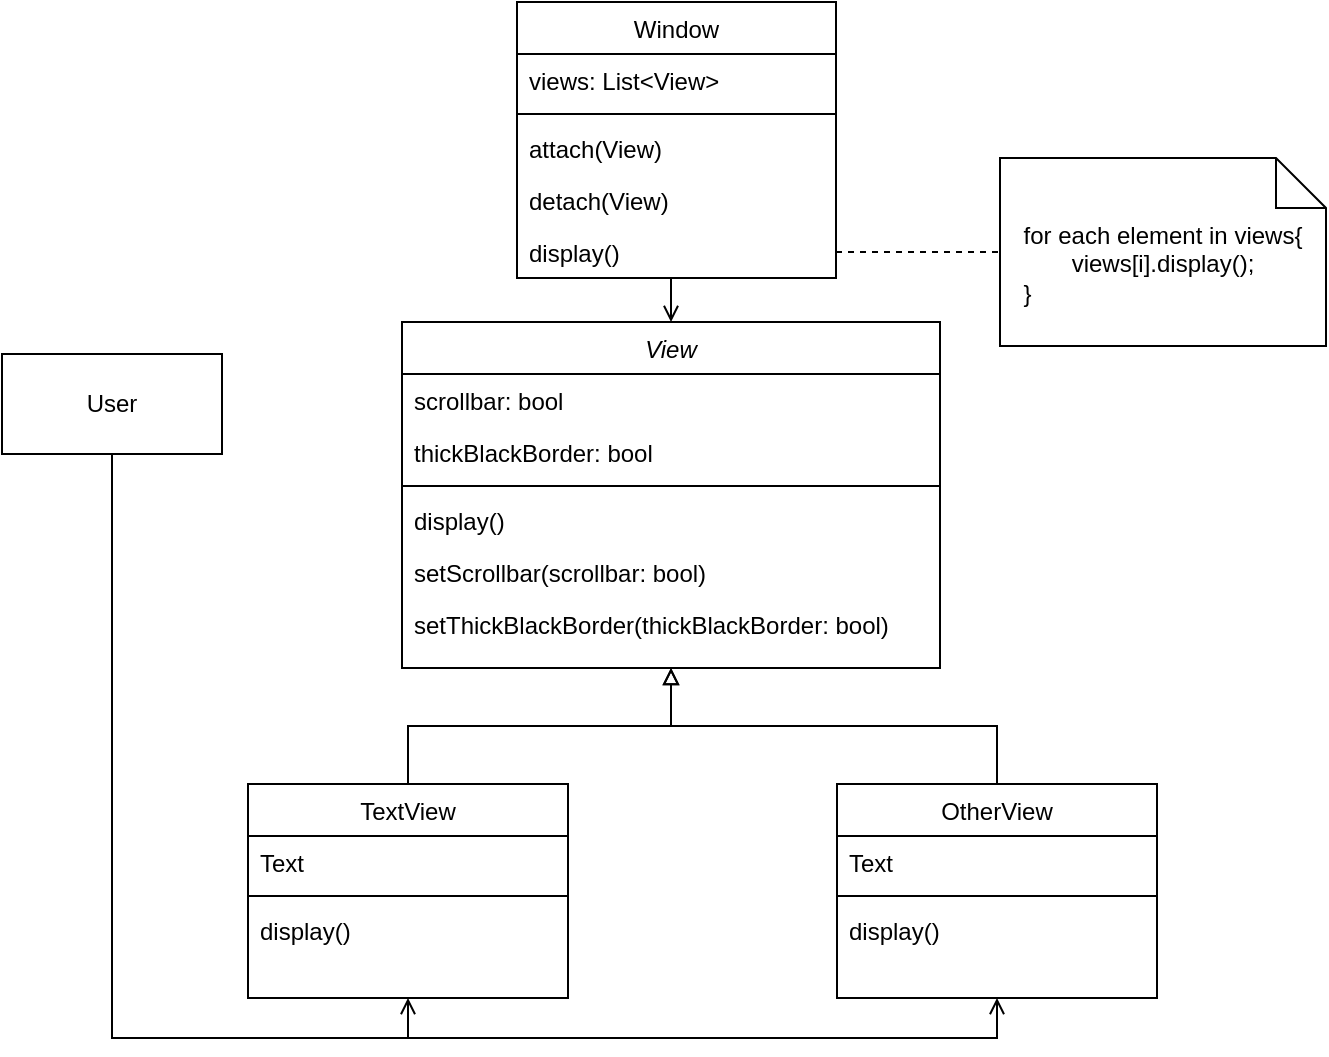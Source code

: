<mxfile version="21.2.3" type="github">
  <diagram id="C5RBs43oDa-KdzZeNtuy" name="Page-1">
    <mxGraphModel dx="1050" dy="582" grid="0" gridSize="10" guides="1" tooltips="1" connect="1" arrows="1" fold="1" page="1" pageScale="1" pageWidth="827" pageHeight="1169" math="0" shadow="0">
      <root>
        <mxCell id="WIyWlLk6GJQsqaUBKTNV-0" />
        <mxCell id="WIyWlLk6GJQsqaUBKTNV-1" parent="WIyWlLk6GJQsqaUBKTNV-0" />
        <mxCell id="Nr7kIT6_98lTkHRtGs4z-55" style="edgeStyle=orthogonalEdgeStyle;rounded=0;orthogonalLoop=1;jettySize=auto;html=1;exitX=0.5;exitY=0;exitDx=0;exitDy=0;entryX=0.5;entryY=1;entryDx=0;entryDy=0;endArrow=block;endFill=0;" edge="1" parent="WIyWlLk6GJQsqaUBKTNV-1" source="zkfFHV4jXpPFQw0GAbJ--0" target="Nr7kIT6_98lTkHRtGs4z-47">
          <mxGeometry relative="1" as="geometry" />
        </mxCell>
        <mxCell id="zkfFHV4jXpPFQw0GAbJ--0" value="TextView" style="swimlane;fontStyle=0;align=center;verticalAlign=top;childLayout=stackLayout;horizontal=1;startSize=26;horizontalStack=0;resizeParent=1;resizeLast=0;collapsible=1;marginBottom=0;rounded=0;shadow=0;strokeWidth=1;" parent="WIyWlLk6GJQsqaUBKTNV-1" vertex="1">
          <mxGeometry x="146" y="459" width="160" height="107" as="geometry">
            <mxRectangle x="146" y="459" width="160" height="26" as="alternateBounds" />
          </mxGeometry>
        </mxCell>
        <mxCell id="zkfFHV4jXpPFQw0GAbJ--1" value="Text" style="text;align=left;verticalAlign=top;spacingLeft=4;spacingRight=4;overflow=hidden;rotatable=0;points=[[0,0.5],[1,0.5]];portConstraint=eastwest;" parent="zkfFHV4jXpPFQw0GAbJ--0" vertex="1">
          <mxGeometry y="26" width="160" height="26" as="geometry" />
        </mxCell>
        <mxCell id="zkfFHV4jXpPFQw0GAbJ--4" value="" style="line;html=1;strokeWidth=1;align=left;verticalAlign=middle;spacingTop=-1;spacingLeft=3;spacingRight=3;rotatable=0;labelPosition=right;points=[];portConstraint=eastwest;" parent="zkfFHV4jXpPFQw0GAbJ--0" vertex="1">
          <mxGeometry y="52" width="160" height="8" as="geometry" />
        </mxCell>
        <mxCell id="zkfFHV4jXpPFQw0GAbJ--5" value="display()" style="text;align=left;verticalAlign=top;spacingLeft=4;spacingRight=4;overflow=hidden;rotatable=0;points=[[0,0.5],[1,0.5]];portConstraint=eastwest;" parent="zkfFHV4jXpPFQw0GAbJ--0" vertex="1">
          <mxGeometry y="60" width="160" height="26" as="geometry" />
        </mxCell>
        <mxCell id="Nr7kIT6_98lTkHRtGs4z-57" style="edgeStyle=orthogonalEdgeStyle;rounded=0;orthogonalLoop=1;jettySize=auto;html=1;exitX=0.5;exitY=1;exitDx=0;exitDy=0;entryX=0.5;entryY=0;entryDx=0;entryDy=0;endArrow=open;endFill=0;" edge="1" parent="WIyWlLk6GJQsqaUBKTNV-1" source="Nr7kIT6_98lTkHRtGs4z-5" target="Nr7kIT6_98lTkHRtGs4z-47">
          <mxGeometry relative="1" as="geometry" />
        </mxCell>
        <mxCell id="Nr7kIT6_98lTkHRtGs4z-5" value="Window" style="swimlane;fontStyle=0;align=center;verticalAlign=top;childLayout=stackLayout;horizontal=1;startSize=26;horizontalStack=0;resizeParent=1;resizeLast=0;collapsible=1;marginBottom=0;rounded=0;shadow=0;strokeWidth=1;" vertex="1" parent="WIyWlLk6GJQsqaUBKTNV-1">
          <mxGeometry x="280.5" y="68" width="159.5" height="138" as="geometry">
            <mxRectangle x="154" y="67" width="160" height="26" as="alternateBounds" />
          </mxGeometry>
        </mxCell>
        <mxCell id="Nr7kIT6_98lTkHRtGs4z-6" value="views: List&lt;View&gt;" style="text;align=left;verticalAlign=top;spacingLeft=4;spacingRight=4;overflow=hidden;rotatable=0;points=[[0,0.5],[1,0.5]];portConstraint=eastwest;" vertex="1" parent="Nr7kIT6_98lTkHRtGs4z-5">
          <mxGeometry y="26" width="159.5" height="26" as="geometry" />
        </mxCell>
        <mxCell id="Nr7kIT6_98lTkHRtGs4z-63" value="" style="line;html=1;strokeWidth=1;align=left;verticalAlign=middle;spacingTop=-1;spacingLeft=3;spacingRight=3;rotatable=0;labelPosition=right;points=[];portConstraint=eastwest;" vertex="1" parent="Nr7kIT6_98lTkHRtGs4z-5">
          <mxGeometry y="52" width="159.5" height="8" as="geometry" />
        </mxCell>
        <mxCell id="Nr7kIT6_98lTkHRtGs4z-62" value="attach(View)" style="text;align=left;verticalAlign=top;spacingLeft=4;spacingRight=4;overflow=hidden;rotatable=0;points=[[0,0.5],[1,0.5]];portConstraint=eastwest;" vertex="1" parent="Nr7kIT6_98lTkHRtGs4z-5">
          <mxGeometry y="60" width="159.5" height="26" as="geometry" />
        </mxCell>
        <mxCell id="Nr7kIT6_98lTkHRtGs4z-64" value="detach(View)" style="text;align=left;verticalAlign=top;spacingLeft=4;spacingRight=4;overflow=hidden;rotatable=0;points=[[0,0.5],[1,0.5]];portConstraint=eastwest;" vertex="1" parent="Nr7kIT6_98lTkHRtGs4z-5">
          <mxGeometry y="86" width="159.5" height="26" as="geometry" />
        </mxCell>
        <mxCell id="Nr7kIT6_98lTkHRtGs4z-65" value="display()" style="text;align=left;verticalAlign=top;spacingLeft=4;spacingRight=4;overflow=hidden;rotatable=0;points=[[0,0.5],[1,0.5]];portConstraint=eastwest;" vertex="1" parent="Nr7kIT6_98lTkHRtGs4z-5">
          <mxGeometry y="112" width="159.5" height="26" as="geometry" />
        </mxCell>
        <mxCell id="Nr7kIT6_98lTkHRtGs4z-56" style="edgeStyle=orthogonalEdgeStyle;rounded=0;orthogonalLoop=1;jettySize=auto;html=1;exitX=0.5;exitY=0;exitDx=0;exitDy=0;entryX=0.5;entryY=1;entryDx=0;entryDy=0;endArrow=block;endFill=0;" edge="1" parent="WIyWlLk6GJQsqaUBKTNV-1" source="Nr7kIT6_98lTkHRtGs4z-14" target="Nr7kIT6_98lTkHRtGs4z-47">
          <mxGeometry relative="1" as="geometry" />
        </mxCell>
        <mxCell id="Nr7kIT6_98lTkHRtGs4z-14" value="OtherView" style="swimlane;fontStyle=0;align=center;verticalAlign=top;childLayout=stackLayout;horizontal=1;startSize=26;horizontalStack=0;resizeParent=1;resizeLast=0;collapsible=1;marginBottom=0;rounded=0;shadow=0;strokeWidth=1;" vertex="1" parent="WIyWlLk6GJQsqaUBKTNV-1">
          <mxGeometry x="440.5" y="459" width="160" height="107" as="geometry">
            <mxRectangle x="440.5" y="459" width="160" height="26" as="alternateBounds" />
          </mxGeometry>
        </mxCell>
        <mxCell id="Nr7kIT6_98lTkHRtGs4z-15" value="Text" style="text;align=left;verticalAlign=top;spacingLeft=4;spacingRight=4;overflow=hidden;rotatable=0;points=[[0,0.5],[1,0.5]];portConstraint=eastwest;" vertex="1" parent="Nr7kIT6_98lTkHRtGs4z-14">
          <mxGeometry y="26" width="160" height="26" as="geometry" />
        </mxCell>
        <mxCell id="Nr7kIT6_98lTkHRtGs4z-18" value="" style="line;html=1;strokeWidth=1;align=left;verticalAlign=middle;spacingTop=-1;spacingLeft=3;spacingRight=3;rotatable=0;labelPosition=right;points=[];portConstraint=eastwest;" vertex="1" parent="Nr7kIT6_98lTkHRtGs4z-14">
          <mxGeometry y="52" width="160" height="8" as="geometry" />
        </mxCell>
        <mxCell id="Nr7kIT6_98lTkHRtGs4z-19" value="display()" style="text;align=left;verticalAlign=top;spacingLeft=4;spacingRight=4;overflow=hidden;rotatable=0;points=[[0,0.5],[1,0.5]];portConstraint=eastwest;" vertex="1" parent="Nr7kIT6_98lTkHRtGs4z-14">
          <mxGeometry y="60" width="160" height="26" as="geometry" />
        </mxCell>
        <mxCell id="Nr7kIT6_98lTkHRtGs4z-47" value="View" style="swimlane;fontStyle=2;align=center;verticalAlign=top;childLayout=stackLayout;horizontal=1;startSize=26;horizontalStack=0;resizeParent=1;resizeLast=0;collapsible=1;marginBottom=0;rounded=0;shadow=0;strokeWidth=1;" vertex="1" parent="WIyWlLk6GJQsqaUBKTNV-1">
          <mxGeometry x="223" y="228" width="269" height="173" as="geometry">
            <mxRectangle x="496" y="61" width="160" height="26" as="alternateBounds" />
          </mxGeometry>
        </mxCell>
        <mxCell id="Nr7kIT6_98lTkHRtGs4z-49" value="scrollbar: bool" style="text;align=left;verticalAlign=top;spacingLeft=4;spacingRight=4;overflow=hidden;rotatable=0;points=[[0,0.5],[1,0.5]];portConstraint=eastwest;" vertex="1" parent="Nr7kIT6_98lTkHRtGs4z-47">
          <mxGeometry y="26" width="269" height="26" as="geometry" />
        </mxCell>
        <mxCell id="Nr7kIT6_98lTkHRtGs4z-50" value="thickBlackBorder: bool" style="text;align=left;verticalAlign=top;spacingLeft=4;spacingRight=4;overflow=hidden;rotatable=0;points=[[0,0.5],[1,0.5]];portConstraint=eastwest;" vertex="1" parent="Nr7kIT6_98lTkHRtGs4z-47">
          <mxGeometry y="52" width="269" height="26" as="geometry" />
        </mxCell>
        <mxCell id="Nr7kIT6_98lTkHRtGs4z-51" value="" style="line;html=1;strokeWidth=1;align=left;verticalAlign=middle;spacingTop=-1;spacingLeft=3;spacingRight=3;rotatable=0;labelPosition=right;points=[];portConstraint=eastwest;" vertex="1" parent="Nr7kIT6_98lTkHRtGs4z-47">
          <mxGeometry y="78" width="269" height="8" as="geometry" />
        </mxCell>
        <mxCell id="Nr7kIT6_98lTkHRtGs4z-52" value="display()" style="text;align=left;verticalAlign=top;spacingLeft=4;spacingRight=4;overflow=hidden;rotatable=0;points=[[0,0.5],[1,0.5]];portConstraint=eastwest;" vertex="1" parent="Nr7kIT6_98lTkHRtGs4z-47">
          <mxGeometry y="86" width="269" height="26" as="geometry" />
        </mxCell>
        <mxCell id="Nr7kIT6_98lTkHRtGs4z-53" value="setScrollbar(scrollbar: bool)" style="text;align=left;verticalAlign=top;spacingLeft=4;spacingRight=4;overflow=hidden;rotatable=0;points=[[0,0.5],[1,0.5]];portConstraint=eastwest;" vertex="1" parent="Nr7kIT6_98lTkHRtGs4z-47">
          <mxGeometry y="112" width="269" height="26" as="geometry" />
        </mxCell>
        <mxCell id="Nr7kIT6_98lTkHRtGs4z-54" value="setThickBlackBorder(thickBlackBorder: bool)" style="text;align=left;verticalAlign=top;spacingLeft=4;spacingRight=4;overflow=hidden;rotatable=0;points=[[0,0.5],[1,0.5]];portConstraint=eastwest;" vertex="1" parent="Nr7kIT6_98lTkHRtGs4z-47">
          <mxGeometry y="138" width="269" height="26" as="geometry" />
        </mxCell>
        <mxCell id="Nr7kIT6_98lTkHRtGs4z-60" style="edgeStyle=orthogonalEdgeStyle;rounded=0;orthogonalLoop=1;jettySize=auto;html=1;exitX=0.5;exitY=1;exitDx=0;exitDy=0;entryX=0.5;entryY=1;entryDx=0;entryDy=0;endArrow=open;endFill=0;" edge="1" parent="WIyWlLk6GJQsqaUBKTNV-1" source="Nr7kIT6_98lTkHRtGs4z-58" target="zkfFHV4jXpPFQw0GAbJ--0">
          <mxGeometry relative="1" as="geometry" />
        </mxCell>
        <mxCell id="Nr7kIT6_98lTkHRtGs4z-61" style="edgeStyle=orthogonalEdgeStyle;rounded=0;orthogonalLoop=1;jettySize=auto;html=1;exitX=0.5;exitY=1;exitDx=0;exitDy=0;entryX=0.5;entryY=1;entryDx=0;entryDy=0;endArrow=open;endFill=0;" edge="1" parent="WIyWlLk6GJQsqaUBKTNV-1" source="Nr7kIT6_98lTkHRtGs4z-58" target="Nr7kIT6_98lTkHRtGs4z-14">
          <mxGeometry relative="1" as="geometry" />
        </mxCell>
        <mxCell id="Nr7kIT6_98lTkHRtGs4z-58" value="User" style="html=1;whiteSpace=wrap;" vertex="1" parent="WIyWlLk6GJQsqaUBKTNV-1">
          <mxGeometry x="23" y="244" width="110" height="50" as="geometry" />
        </mxCell>
        <mxCell id="Nr7kIT6_98lTkHRtGs4z-66" value="for each element in views{&lt;br&gt;views[i].display();&lt;br&gt;&lt;div style=&quot;text-align: left;&quot;&gt;&lt;span style=&quot;background-color: initial;&quot;&gt;}&lt;/span&gt;&lt;/div&gt;" style="shape=note2;boundedLbl=1;whiteSpace=wrap;html=1;size=25;verticalAlign=top;align=center;" vertex="1" parent="WIyWlLk6GJQsqaUBKTNV-1">
          <mxGeometry x="522" y="146" width="163" height="94" as="geometry" />
        </mxCell>
        <mxCell id="Nr7kIT6_98lTkHRtGs4z-67" style="edgeStyle=orthogonalEdgeStyle;rounded=0;orthogonalLoop=1;jettySize=auto;html=1;exitX=1;exitY=0.5;exitDx=0;exitDy=0;entryX=0;entryY=0.5;entryDx=0;entryDy=0;entryPerimeter=0;endArrow=none;endFill=0;dashed=1;" edge="1" parent="WIyWlLk6GJQsqaUBKTNV-1" source="Nr7kIT6_98lTkHRtGs4z-65" target="Nr7kIT6_98lTkHRtGs4z-66">
          <mxGeometry relative="1" as="geometry" />
        </mxCell>
      </root>
    </mxGraphModel>
  </diagram>
</mxfile>
